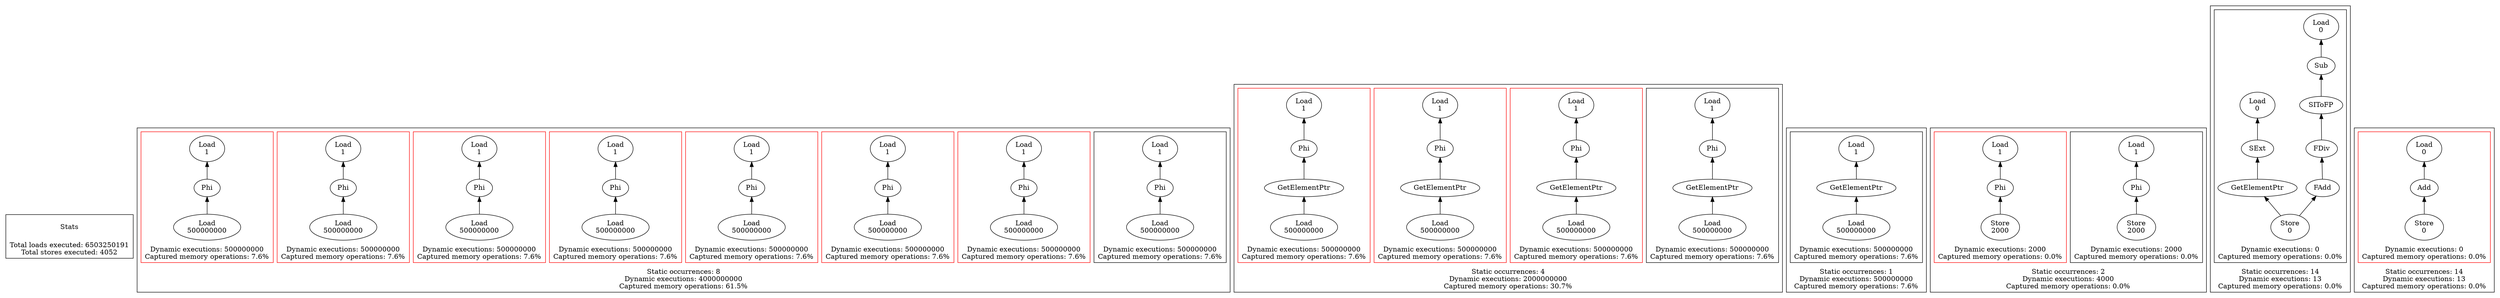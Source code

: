 strict digraph {
rankdir=BT
subgraph {
Stats [shape=plaintext]
cluster=true
label="Total loads executed: 6503250191\nTotal stores executed: 4052"
}
subgraph {
subgraph {
{
rank=min
"0_0_216" [label="Load\n500000000"]
}
"0_0_213" [label="Phi"]
"0_0_216" -> "0_0_213"
"0_0_201" [label="Load\n1"]
"0_0_213" -> "0_0_201"
cluster=true
label="Dynamic executions: 500000000\nCaptured memory operations: 7.6%"
}
subgraph {
"0_1_255" [label="Phi"]
"0_1_243" [label="Load\n1"]
"0_1_255" -> "0_1_243"
{
rank=min
"0_1_258" [label="Load\n500000000"]
}
"0_1_258" -> "0_1_255"
cluster=true
label="Dynamic executions: 500000000\nCaptured memory operations: 7.6%"
color=red
}
subgraph {
"0_2_297" [label="Phi"]
"0_2_285" [label="Load\n1"]
"0_2_297" -> "0_2_285"
{
rank=min
"0_2_300" [label="Load\n500000000"]
}
"0_2_300" -> "0_2_297"
cluster=true
label="Dynamic executions: 500000000\nCaptured memory operations: 7.6%"
color=red
}
subgraph {
"0_3_339" [label="Phi"]
"0_3_327" [label="Load\n1"]
"0_3_339" -> "0_3_327"
{
rank=min
"0_3_342" [label="Load\n500000000"]
}
"0_3_342" -> "0_3_339"
cluster=true
label="Dynamic executions: 500000000\nCaptured memory operations: 7.6%"
color=red
}
subgraph {
"0_4_549" [label="Phi"]
"0_4_537" [label="Load\n1"]
"0_4_549" -> "0_4_537"
{
rank=min
"0_4_552" [label="Load\n500000000"]
}
"0_4_552" -> "0_4_549"
cluster=true
label="Dynamic executions: 500000000\nCaptured memory operations: 7.6%"
color=red
}
subgraph {
{
rank=min
"0_5_594" [label="Load\n500000000"]
}
"0_5_591" [label="Phi"]
"0_5_594" -> "0_5_591"
"0_5_579" [label="Load\n1"]
"0_5_591" -> "0_5_579"
cluster=true
label="Dynamic executions: 500000000\nCaptured memory operations: 7.6%"
color=red
}
subgraph {
{
rank=min
"0_6_636" [label="Load\n500000000"]
}
"0_6_633" [label="Phi"]
"0_6_636" -> "0_6_633"
"0_6_621" [label="Load\n1"]
"0_6_633" -> "0_6_621"
cluster=true
label="Dynamic executions: 500000000\nCaptured memory operations: 7.6%"
color=red
}
subgraph {
{
rank=min
"0_7_678" [label="Load\n500000000"]
}
"0_7_675" [label="Phi"]
"0_7_678" -> "0_7_675"
"0_7_663" [label="Load\n1"]
"0_7_675" -> "0_7_663"
cluster=true
label="Dynamic executions: 500000000\nCaptured memory operations: 7.6%"
color=red
}
cluster=true
label="Static occurrences: 8\nDynamic executions: 4000000000\nCaptured memory operations: 61.5%"
}
subgraph {
subgraph {
"1_0_381" [label="Phi"]
"1_0_369" [label="Load\n1"]
"1_0_381" -> "1_0_369"
"1_0_383" [label="GetElementPtr"]
"1_0_383" -> "1_0_381"
{
rank=min
"1_0_384" [label="Load\n500000000"]
}
"1_0_384" -> "1_0_383"
cluster=true
label="Dynamic executions: 500000000\nCaptured memory operations: 7.6%"
}
subgraph {
"1_1_423" [label="Phi"]
"1_1_411" [label="Load\n1"]
"1_1_423" -> "1_1_411"
{
rank=min
"1_1_426" [label="Load\n500000000"]
}
"1_1_425" [label="GetElementPtr"]
"1_1_426" -> "1_1_425"
"1_1_425" -> "1_1_423"
cluster=true
label="Dynamic executions: 500000000\nCaptured memory operations: 7.6%"
color=red
}
subgraph {
"1_2_467" [label="GetElementPtr"]
"1_2_465" [label="Phi"]
"1_2_467" -> "1_2_465"
{
rank=min
"1_2_468" [label="Load\n500000000"]
}
"1_2_468" -> "1_2_467"
"1_2_453" [label="Load\n1"]
"1_2_465" -> "1_2_453"
cluster=true
label="Dynamic executions: 500000000\nCaptured memory operations: 7.6%"
color=red
}
subgraph {
"1_3_509" [label="GetElementPtr"]
"1_3_507" [label="Phi"]
"1_3_509" -> "1_3_507"
{
rank=min
"1_3_510" [label="Load\n500000000"]
}
"1_3_510" -> "1_3_509"
"1_3_495" [label="Load\n1"]
"1_3_507" -> "1_3_495"
cluster=true
label="Dynamic executions: 500000000\nCaptured memory operations: 7.6%"
color=red
}
cluster=true
label="Static occurrences: 4\nDynamic executions: 2000000000\nCaptured memory operations: 30.7%"
}
subgraph {
subgraph {
"2_0_182" [label="GetElementPtr"]
"2_0_154" [label="Load\n1"]
"2_0_182" -> "2_0_154"
{
rank=min
"2_0_183" [label="Load\n500000000"]
}
"2_0_183" -> "2_0_182"
cluster=true
label="Dynamic executions: 500000000\nCaptured memory operations: 7.6%"
}
cluster=true
label="Static occurrences: 1\nDynamic executions: 500000000\nCaptured memory operations: 7.6%"
}
subgraph {
subgraph {
"3_0_140" [label="Phi"]
"3_0_136" [label="Load\n1"]
"3_0_140" -> "3_0_136"
{
rank=min
"3_0_142" [label="Store\n2000"]
}
"3_0_142" -> "3_0_140"
cluster=true
label="Dynamic executions: 2000\nCaptured memory operations: 0.0%"
}
subgraph {
{
rank=min
"3_1_151" [label="Store\n2000"]
}
"3_1_149" [label="Phi"]
"3_1_151" -> "3_1_149"
"3_1_145" [label="Load\n1"]
"3_1_149" -> "3_1_145"
cluster=true
label="Dynamic executions: 2000\nCaptured memory operations: 0.0%"
color=red
}
cluster=true
label="Static occurrences: 2\nDynamic executions: 4000\nCaptured memory operations: 0.0%"
}
subgraph {
subgraph {
"4_0_99" [label="Sub"]
"4_0_98" [label="Load\n0"]
"4_0_99" -> "4_0_98"
{
rank=min
"4_0_108" [label="Store\n0"]
}
"4_0_107" [label="GetElementPtr"]
"4_0_108" -> "4_0_107"
"4_0_106" [label="SExt"]
"4_0_107" -> "4_0_106"
"4_0_100" [label="SIToFP"]
"4_0_100" -> "4_0_99"
"4_0_102" [label="FAdd"]
"4_0_101" [label="FDiv"]
"4_0_102" -> "4_0_101"
"4_0_103" [label="Load\n0"]
"4_0_106" -> "4_0_103"
"4_0_101" -> "4_0_100"
"4_0_108" -> "4_0_102"
cluster=true
label="Dynamic executions: 0\nCaptured memory operations: 0.0%"
}
cluster=true
label="Static occurrences: 14\nDynamic executions: 13\nCaptured memory operations: 0.0%"
}
subgraph {
subgraph {
{
rank=min
"5_0_105" [label="Store\n0"]
}
"5_0_104" [label="Add"]
"5_0_105" -> "5_0_104"
"5_0_103" [label="Load\n0"]
"5_0_104" -> "5_0_103"
cluster=true
label="Dynamic executions: 0\nCaptured memory operations: 0.0%"
color=red
}
cluster=true
label="Static occurrences: 14\nDynamic executions: 13\nCaptured memory operations: 0.0%"
}
}
